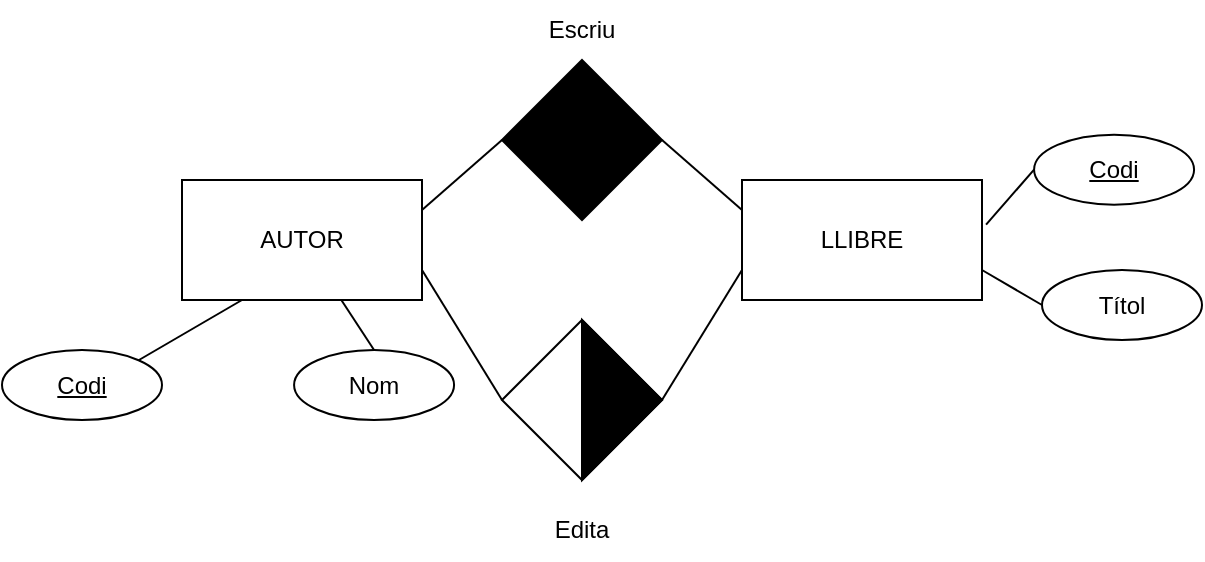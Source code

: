 <mxfile version="20.5.3" type="device"><diagram id="TiFww6T7R6BTO7kYQ656" name="Página-1"><mxGraphModel dx="782" dy="507" grid="1" gridSize="10" guides="1" tooltips="1" connect="1" arrows="1" fold="1" page="1" pageScale="1" pageWidth="827" pageHeight="1169" math="0" shadow="0"><root><mxCell id="0"/><mxCell id="1" parent="0"/><mxCell id="ftm2At4L17g4rcBo5kGs-1" value="AUTOR" style="rounded=0;whiteSpace=wrap;html=1;" vertex="1" parent="1"><mxGeometry x="110" y="110" width="120" height="60" as="geometry"/></mxCell><mxCell id="ftm2At4L17g4rcBo5kGs-2" value="LLIBRE" style="rounded=0;whiteSpace=wrap;html=1;" vertex="1" parent="1"><mxGeometry x="390" y="110" width="120" height="60" as="geometry"/></mxCell><mxCell id="ftm2At4L17g4rcBo5kGs-3" value="" style="rhombus;whiteSpace=wrap;html=1;fillColor=#000000;" vertex="1" parent="1"><mxGeometry x="270" y="50" width="80" height="80" as="geometry"/></mxCell><mxCell id="ftm2At4L17g4rcBo5kGs-4" value="" style="rhombus;whiteSpace=wrap;html=1;" vertex="1" parent="1"><mxGeometry x="270" y="180" width="80" height="80" as="geometry"/></mxCell><mxCell id="ftm2At4L17g4rcBo5kGs-5" value="" style="endArrow=none;html=1;rounded=0;entryX=0;entryY=0.5;entryDx=0;entryDy=0;exitX=1;exitY=0.25;exitDx=0;exitDy=0;" edge="1" parent="1" source="ftm2At4L17g4rcBo5kGs-1" target="ftm2At4L17g4rcBo5kGs-3"><mxGeometry width="50" height="50" relative="1" as="geometry"><mxPoint x="380" y="290" as="sourcePoint"/><mxPoint x="430" y="240" as="targetPoint"/></mxGeometry></mxCell><mxCell id="ftm2At4L17g4rcBo5kGs-6" value="" style="endArrow=none;html=1;rounded=0;exitX=1;exitY=0.75;exitDx=0;exitDy=0;entryX=0;entryY=0.5;entryDx=0;entryDy=0;" edge="1" parent="1" source="ftm2At4L17g4rcBo5kGs-1" target="ftm2At4L17g4rcBo5kGs-4"><mxGeometry width="50" height="50" relative="1" as="geometry"><mxPoint x="380" y="290" as="sourcePoint"/><mxPoint x="430" y="240" as="targetPoint"/></mxGeometry></mxCell><mxCell id="ftm2At4L17g4rcBo5kGs-10" value="" style="endArrow=none;html=1;rounded=0;entryX=0;entryY=0.25;entryDx=0;entryDy=0;exitX=1;exitY=0.5;exitDx=0;exitDy=0;" edge="1" parent="1" source="ftm2At4L17g4rcBo5kGs-3" target="ftm2At4L17g4rcBo5kGs-2"><mxGeometry width="50" height="50" relative="1" as="geometry"><mxPoint x="380" y="290" as="sourcePoint"/><mxPoint x="430" y="240" as="targetPoint"/></mxGeometry></mxCell><mxCell id="ftm2At4L17g4rcBo5kGs-11" value="" style="endArrow=none;html=1;rounded=0;entryX=0;entryY=0.75;entryDx=0;entryDy=0;exitX=1;exitY=0.5;exitDx=0;exitDy=0;" edge="1" parent="1" source="ftm2At4L17g4rcBo5kGs-4" target="ftm2At4L17g4rcBo5kGs-2"><mxGeometry width="50" height="50" relative="1" as="geometry"><mxPoint x="380" y="290" as="sourcePoint"/><mxPoint x="430" y="240" as="targetPoint"/></mxGeometry></mxCell><mxCell id="ftm2At4L17g4rcBo5kGs-12" value="" style="triangle;whiteSpace=wrap;html=1;fillColor=#000000;" vertex="1" parent="1"><mxGeometry x="310" y="180" width="40" height="80" as="geometry"/></mxCell><mxCell id="ftm2At4L17g4rcBo5kGs-13" value="Escriu" style="text;html=1;strokeColor=none;fillColor=none;align=center;verticalAlign=middle;whiteSpace=wrap;rounded=0;" vertex="1" parent="1"><mxGeometry x="280" y="20" width="60" height="30" as="geometry"/></mxCell><mxCell id="ftm2At4L17g4rcBo5kGs-14" value="Edita" style="text;html=1;strokeColor=none;fillColor=none;align=center;verticalAlign=middle;whiteSpace=wrap;rounded=0;" vertex="1" parent="1"><mxGeometry x="280" y="270" width="60" height="30" as="geometry"/></mxCell><mxCell id="ftm2At4L17g4rcBo5kGs-15" value="&lt;u&gt;Codi&lt;/u&gt;" style="ellipse;whiteSpace=wrap;html=1;fillColor=#FFFFFF;" vertex="1" parent="1"><mxGeometry x="20" y="195" width="80" height="35" as="geometry"/></mxCell><mxCell id="ftm2At4L17g4rcBo5kGs-16" value="" style="endArrow=none;html=1;rounded=0;entryX=0.25;entryY=1;entryDx=0;entryDy=0;exitX=1;exitY=0;exitDx=0;exitDy=0;" edge="1" parent="1" source="ftm2At4L17g4rcBo5kGs-15" target="ftm2At4L17g4rcBo5kGs-1"><mxGeometry width="50" height="50" relative="1" as="geometry"><mxPoint x="380" y="290" as="sourcePoint"/><mxPoint x="430" y="240" as="targetPoint"/></mxGeometry></mxCell><mxCell id="ftm2At4L17g4rcBo5kGs-17" value="Títol" style="ellipse;whiteSpace=wrap;html=1;fillColor=#FFFFFF;" vertex="1" parent="1"><mxGeometry x="540" y="155" width="80" height="35" as="geometry"/></mxCell><mxCell id="ftm2At4L17g4rcBo5kGs-18" value="" style="endArrow=none;html=1;rounded=0;entryX=1;entryY=0.75;entryDx=0;entryDy=0;exitX=0;exitY=0.5;exitDx=0;exitDy=0;" edge="1" parent="1" source="ftm2At4L17g4rcBo5kGs-17" target="ftm2At4L17g4rcBo5kGs-2"><mxGeometry width="50" height="50" relative="1" as="geometry"><mxPoint x="900" y="250" as="sourcePoint"/><mxPoint x="660" y="130" as="targetPoint"/></mxGeometry></mxCell><mxCell id="ftm2At4L17g4rcBo5kGs-19" value="&lt;u&gt;Codi&lt;/u&gt;" style="ellipse;whiteSpace=wrap;html=1;fillColor=#FFFFFF;" vertex="1" parent="1"><mxGeometry x="536.04" y="87.32" width="80" height="35" as="geometry"/></mxCell><mxCell id="ftm2At4L17g4rcBo5kGs-20" value="" style="endArrow=none;html=1;rounded=0;entryX=1.017;entryY=0.372;entryDx=0;entryDy=0;exitX=0;exitY=0.5;exitDx=0;exitDy=0;entryPerimeter=0;" edge="1" parent="1" source="ftm2At4L17g4rcBo5kGs-19" target="ftm2At4L17g4rcBo5kGs-2"><mxGeometry width="50" height="50" relative="1" as="geometry"><mxPoint x="896.04" y="182.32" as="sourcePoint"/><mxPoint x="510.0" y="80.0" as="targetPoint"/></mxGeometry></mxCell><mxCell id="ftm2At4L17g4rcBo5kGs-21" value="Nom" style="ellipse;whiteSpace=wrap;html=1;fillColor=#FFFFFF;" vertex="1" parent="1"><mxGeometry x="166.04" y="195" width="80" height="35" as="geometry"/></mxCell><mxCell id="ftm2At4L17g4rcBo5kGs-22" value="" style="endArrow=none;html=1;rounded=0;exitX=0.5;exitY=0;exitDx=0;exitDy=0;" edge="1" parent="1" source="ftm2At4L17g4rcBo5kGs-21" target="ftm2At4L17g4rcBo5kGs-1"><mxGeometry width="50" height="50" relative="1" as="geometry"><mxPoint x="526.04" y="290" as="sourcePoint"/><mxPoint x="140.0" y="187.68" as="targetPoint"/></mxGeometry></mxCell></root></mxGraphModel></diagram></mxfile>